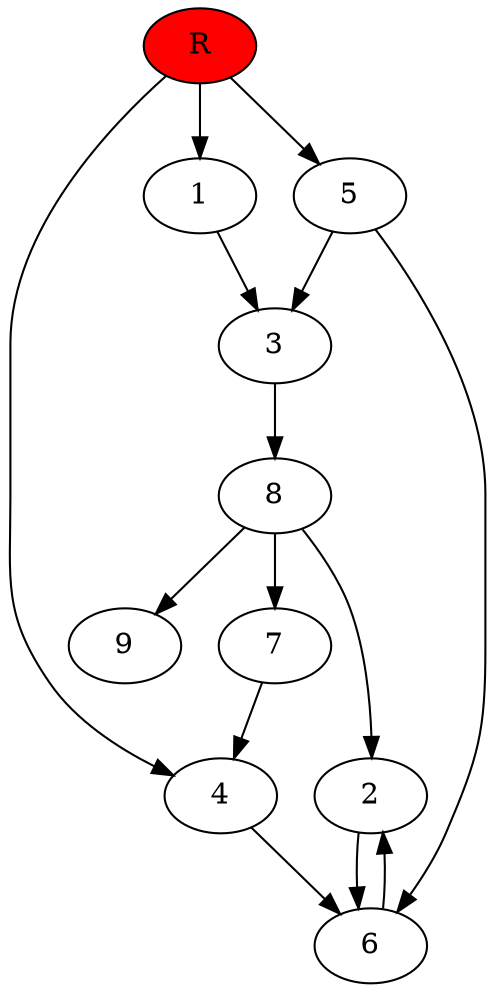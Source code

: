 digraph prb3217 {
	1
	2
	3
	4
	5
	6
	7
	8
	R [fillcolor="#ff0000" style=filled]
	1 -> 3
	2 -> 6
	3 -> 8
	4 -> 6
	5 -> 3
	5 -> 6
	6 -> 2
	7 -> 4
	8 -> 2
	8 -> 7
	8 -> 9
	R -> 1
	R -> 4
	R -> 5
}
